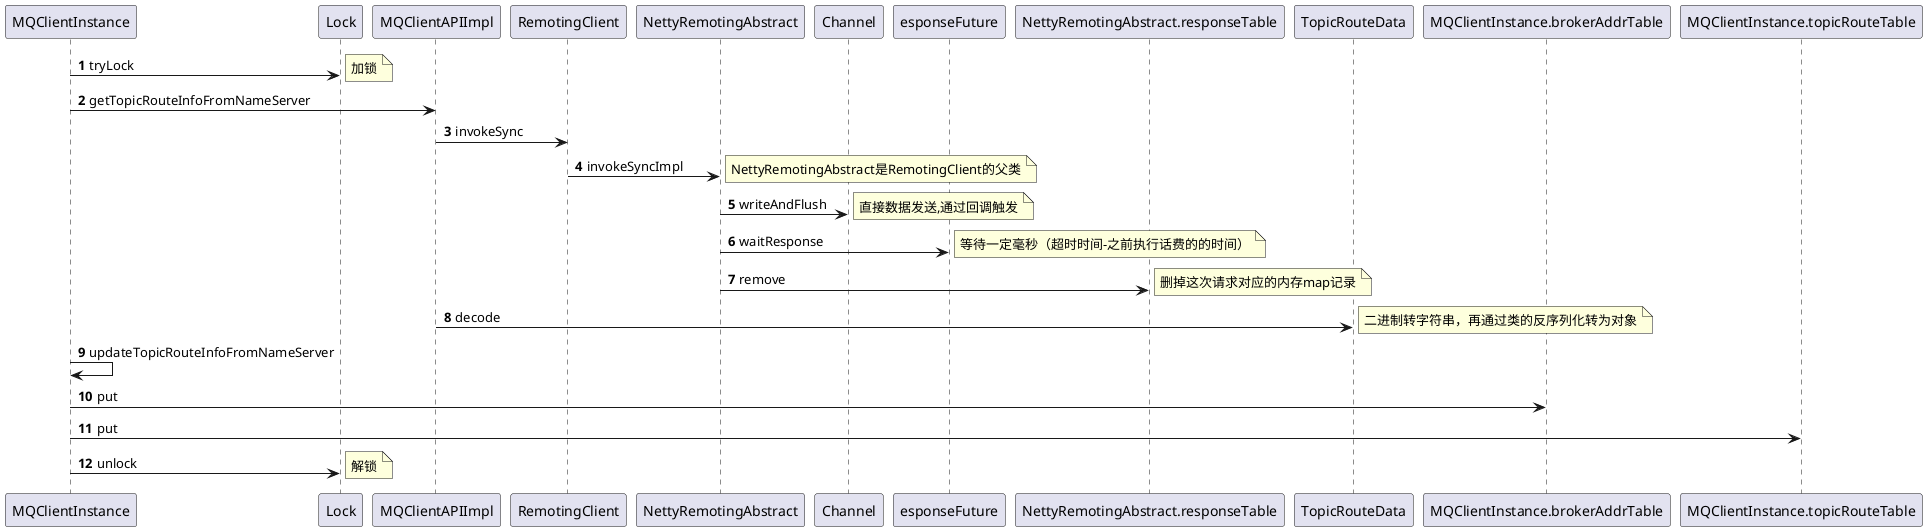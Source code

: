 @startuml
autonumber
MQClientInstance ->Lock:tryLock
note right:加锁
MQClientInstance->MQClientAPIImpl:getTopicRouteInfoFromNameServer
MQClientAPIImpl->RemotingClient:invokeSync
RemotingClient->NettyRemotingAbstract:invokeSyncImpl
note right :NettyRemotingAbstract是RemotingClient的父类

 NettyRemotingAbstract->Channel:writeAndFlush
 note right  : 直接数据发送,通过回调触发
NettyRemotingAbstract->esponseFuture:waitResponse
note right:等待一定毫秒（超时时间-之前执行话费的的时间）
NettyRemotingAbstract->NettyRemotingAbstract.responseTable:remove
note right: 删掉这次请求对应的内存map记录
MQClientAPIImpl->TopicRouteData:decode
note right:二进制转字符串，再通过类的反序列化转为对象

MQClientInstance -> MQClientInstance: updateTopicRouteInfoFromNameServer
MQClientInstance -> MQClientInstance.brokerAddrTable:put
MQClientInstance -> MQClientInstance.topicRouteTable:put
MQClientInstance ->Lock:unlock
note right:解锁

@enduml